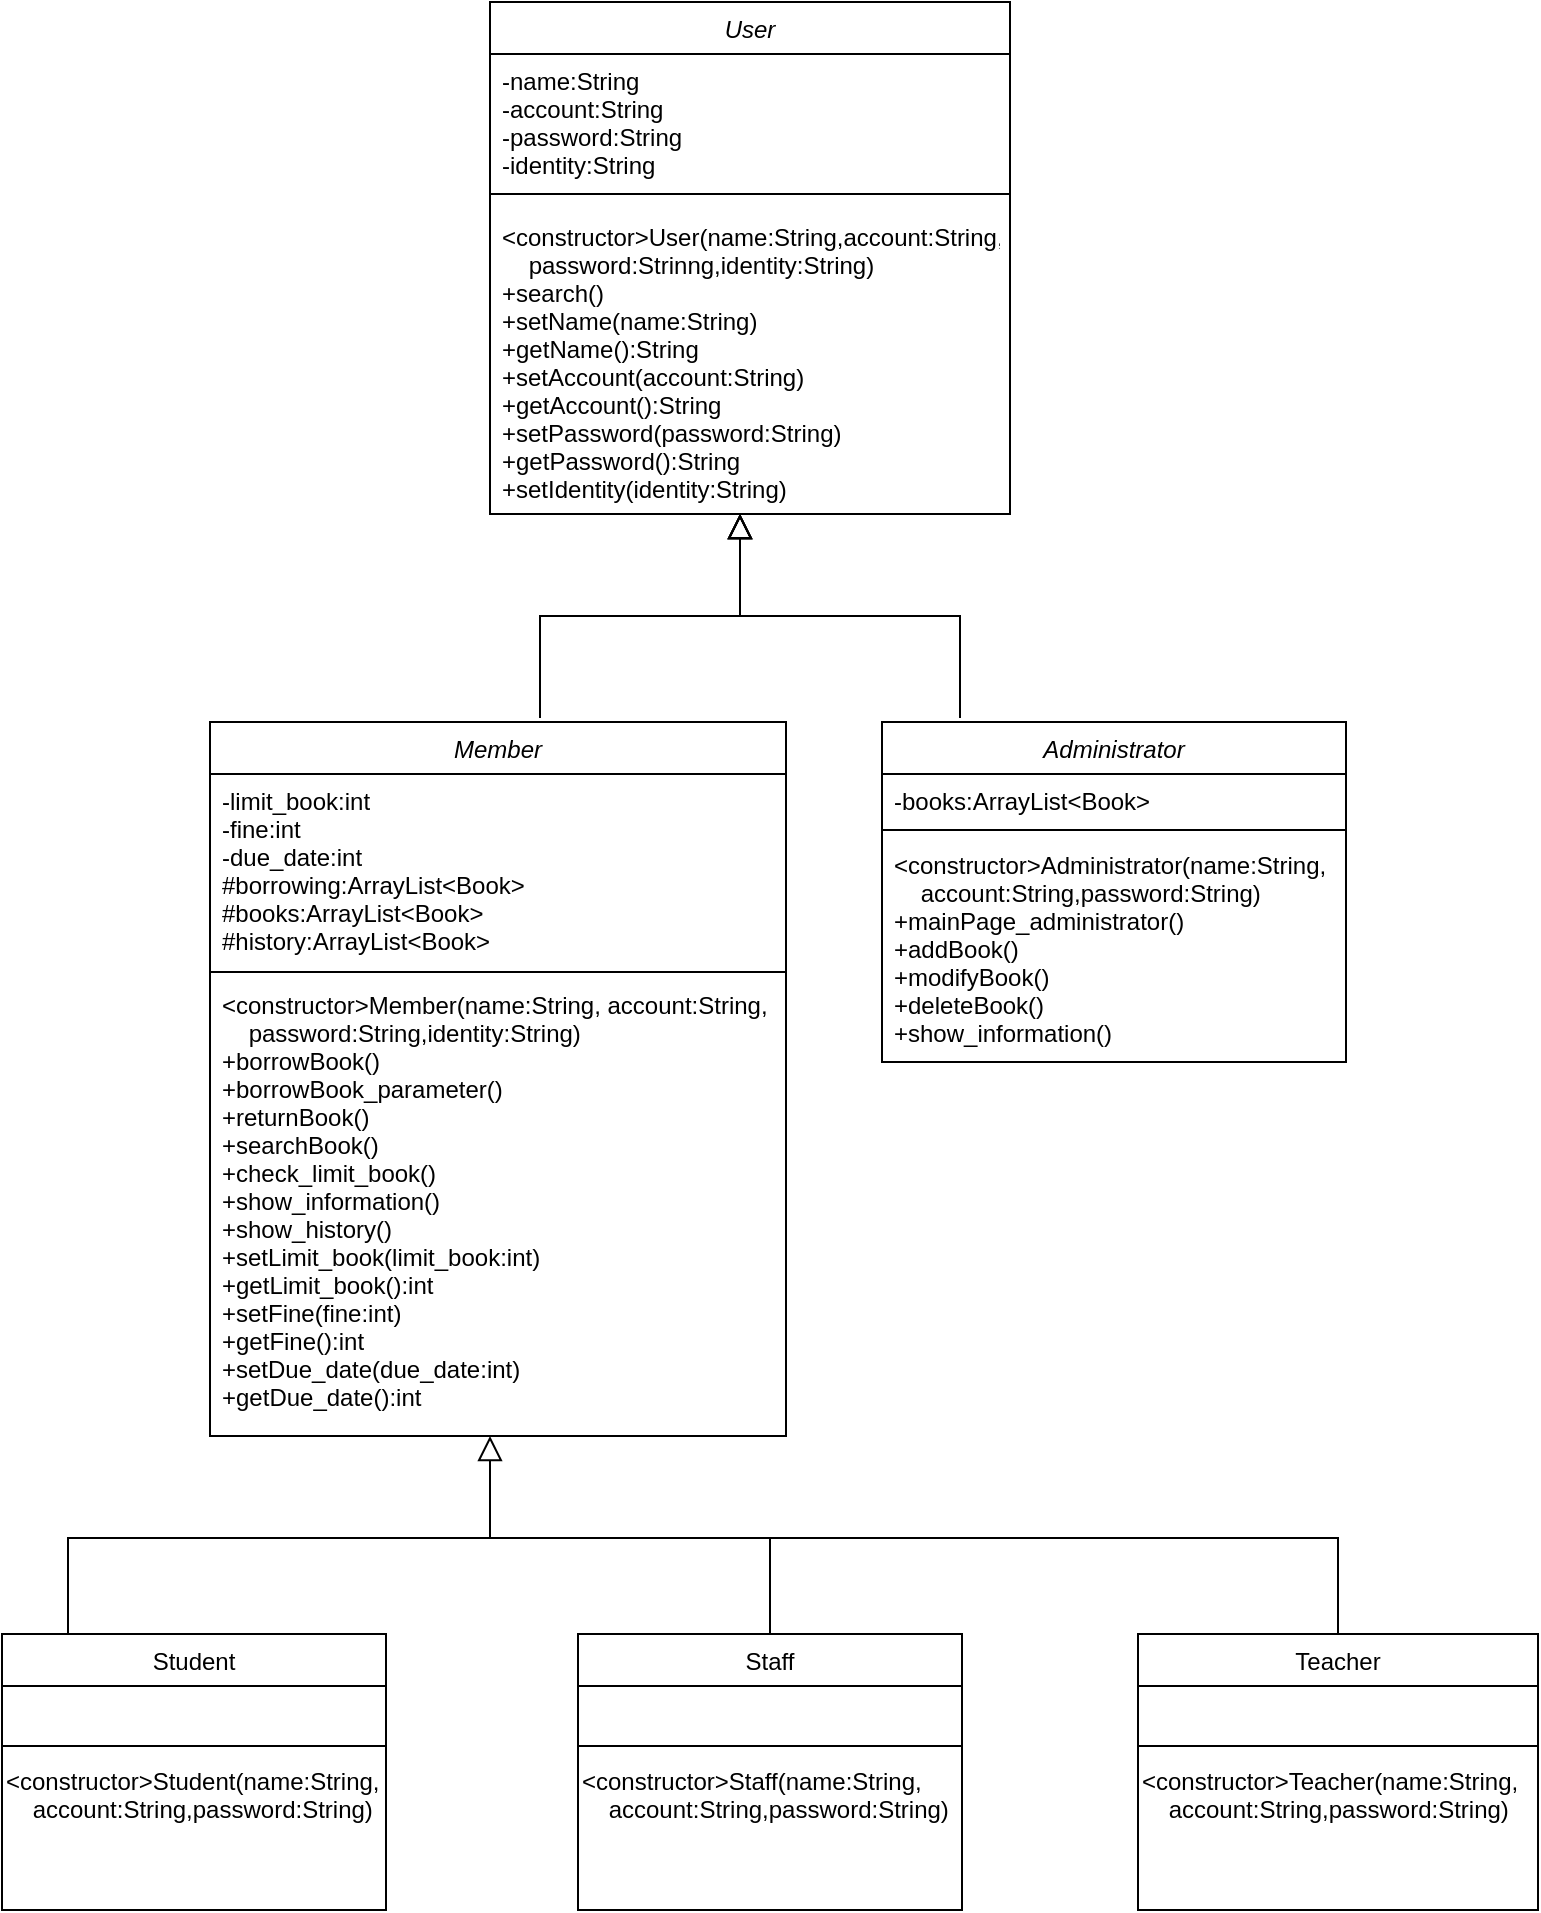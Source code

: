 <mxfile version="19.0.3" type="github" pages="2">
  <diagram id="C5RBs43oDa-KdzZeNtuy" name="Page-1">
    <mxGraphModel dx="946" dy="645" grid="1" gridSize="8" guides="1" tooltips="1" connect="1" arrows="1" fold="1" page="1" pageScale="1" pageWidth="827" pageHeight="1169" math="0" shadow="0">
      <root>
        <mxCell id="WIyWlLk6GJQsqaUBKTNV-0" />
        <mxCell id="WIyWlLk6GJQsqaUBKTNV-1" parent="WIyWlLk6GJQsqaUBKTNV-0" />
        <mxCell id="4tfxJ9bZ_4G7wPluMYL_-0" value="User" style="swimlane;fontStyle=2;align=center;verticalAlign=top;childLayout=stackLayout;horizontal=1;startSize=26;horizontalStack=0;resizeParent=1;resizeLast=0;collapsible=1;marginBottom=0;rounded=0;shadow=0;strokeWidth=1;" parent="WIyWlLk6GJQsqaUBKTNV-1" vertex="1">
          <mxGeometry x="284" y="24" width="260" height="256" as="geometry">
            <mxRectangle x="312" y="24" width="160" height="26" as="alternateBounds" />
          </mxGeometry>
        </mxCell>
        <mxCell id="4tfxJ9bZ_4G7wPluMYL_-25" value="-name:String&#xa;-account:String&#xa;-password:String&#xa;-identity:String" style="text;align=left;verticalAlign=top;spacingLeft=4;spacingRight=4;overflow=hidden;rotatable=0;points=[[0,0.5],[1,0.5]];portConstraint=eastwest;" parent="4tfxJ9bZ_4G7wPluMYL_-0" vertex="1">
          <mxGeometry y="26" width="260" height="62" as="geometry" />
        </mxCell>
        <mxCell id="4tfxJ9bZ_4G7wPluMYL_-4" value="" style="line;html=1;strokeWidth=1;align=left;verticalAlign=middle;spacingTop=-1;spacingLeft=3;spacingRight=3;rotatable=0;labelPosition=right;points=[];portConstraint=eastwest;" parent="4tfxJ9bZ_4G7wPluMYL_-0" vertex="1">
          <mxGeometry y="88" width="260" height="16" as="geometry" />
        </mxCell>
        <mxCell id="4tfxJ9bZ_4G7wPluMYL_-24" value="&lt;constructor&gt;User(name:String,account:String,&#xa;    password:Strinng,identity:String)&#xa;+search()&#xa;+setName(name:String)&#xa;+getName():String&#xa;+setAccount(account:String)&#xa;+getAccount():String&#xa;+setPassword(password:String)&#xa;+getPassword():String&#xa;+setIdentity(identity:String)&#xa;+getIdentity():String" style="text;align=left;verticalAlign=top;spacingLeft=4;spacingRight=4;overflow=hidden;rotatable=0;points=[[0,0.5],[1,0.5]];portConstraint=eastwest;" parent="4tfxJ9bZ_4G7wPluMYL_-0" vertex="1">
          <mxGeometry y="104" width="260" height="144" as="geometry" />
        </mxCell>
        <mxCell id="4tfxJ9bZ_4G7wPluMYL_-6" value="" style="resizable=0;align=left;verticalAlign=bottom;labelBackgroundColor=none;fontSize=12;spacing=2;" parent="WIyWlLk6GJQsqaUBKTNV-1" connectable="0" vertex="1">
          <mxGeometry x="472" y="103" as="geometry" />
        </mxCell>
        <mxCell id="4tfxJ9bZ_4G7wPluMYL_-9" value="" style="endArrow=block;endSize=10;endFill=0;shadow=0;strokeWidth=1;rounded=0;edgeStyle=elbowEdgeStyle;elbow=vertical;" parent="WIyWlLk6GJQsqaUBKTNV-1" edge="1">
          <mxGeometry width="160" relative="1" as="geometry">
            <mxPoint x="519" y="382" as="sourcePoint" />
            <mxPoint x="409" y="280" as="targetPoint" />
          </mxGeometry>
        </mxCell>
        <mxCell id="4tfxJ9bZ_4G7wPluMYL_-10" value="" style="endArrow=block;endSize=10;endFill=0;shadow=0;strokeWidth=1;rounded=0;edgeStyle=elbowEdgeStyle;elbow=vertical;" parent="WIyWlLk6GJQsqaUBKTNV-1" edge="1">
          <mxGeometry width="160" relative="1" as="geometry">
            <mxPoint x="309" y="382" as="sourcePoint" />
            <mxPoint x="409" y="280" as="targetPoint" />
          </mxGeometry>
        </mxCell>
        <mxCell id="4tfxJ9bZ_4G7wPluMYL_-27" value="Member" style="swimlane;fontStyle=2;align=center;verticalAlign=top;childLayout=stackLayout;horizontal=1;startSize=26;horizontalStack=0;resizeParent=1;resizeLast=0;collapsible=1;marginBottom=0;rounded=0;shadow=0;strokeWidth=1;" parent="WIyWlLk6GJQsqaUBKTNV-1" vertex="1">
          <mxGeometry x="144" y="384" width="288" height="357" as="geometry">
            <mxRectangle x="230" y="740" width="160" height="26" as="alternateBounds" />
          </mxGeometry>
        </mxCell>
        <mxCell id="4tfxJ9bZ_4G7wPluMYL_-70" value="-limit_book:int&#xa;-fine:int&#xa;-due_date:int&#xa;#borrowing:ArrayList&lt;Book&gt;&#xa;#books:ArrayList&lt;Book&gt;&#xa;#history:ArrayList&lt;Book&gt;&#xa;" style="text;align=left;verticalAlign=top;spacingLeft=4;spacingRight=4;overflow=hidden;rotatable=0;points=[[0,0.5],[1,0.5]];portConstraint=eastwest;" parent="4tfxJ9bZ_4G7wPluMYL_-27" vertex="1">
          <mxGeometry y="26" width="288" height="96" as="geometry" />
        </mxCell>
        <mxCell id="4tfxJ9bZ_4G7wPluMYL_-31" value="" style="line;html=1;strokeWidth=1;align=left;verticalAlign=middle;spacingTop=-1;spacingLeft=3;spacingRight=3;rotatable=0;labelPosition=right;points=[];portConstraint=eastwest;" parent="4tfxJ9bZ_4G7wPluMYL_-27" vertex="1">
          <mxGeometry y="122" width="288" height="6" as="geometry" />
        </mxCell>
        <mxCell id="4tfxJ9bZ_4G7wPluMYL_-68" value="&lt;constructor&gt;Member(name:String, account:String,&#xa;    password:String,identity:String)&#xa;+borrowBook()&#xa;+borrowBook_parameter()&#xa;+returnBook()&#xa;+searchBook()&#xa;+check_limit_book()&#xa;+show_information()&#xa;+show_history()&#xa;+setLimit_book(limit_book:int)&#xa;+getLimit_book():int&#xa;+setFine(fine:int)&#xa;+getFine():int&#xa;+setDue_date(due_date:int)&#xa;+getDue_date():int&#xa;&#xa;" style="text;align=left;verticalAlign=top;spacingLeft=4;spacingRight=4;overflow=hidden;rotatable=0;points=[[0,0.5],[1,0.5]];portConstraint=eastwest;" parent="4tfxJ9bZ_4G7wPluMYL_-27" vertex="1">
          <mxGeometry y="128" width="288" height="216" as="geometry" />
        </mxCell>
        <mxCell id="4tfxJ9bZ_4G7wPluMYL_-33" value="" style="resizable=0;align=left;verticalAlign=bottom;labelBackgroundColor=none;fontSize=12;" parent="WIyWlLk6GJQsqaUBKTNV-1" connectable="0" vertex="1">
          <mxGeometry x="360" y="457" as="geometry" />
        </mxCell>
        <mxCell id="4tfxJ9bZ_4G7wPluMYL_-34" value="Administrator" style="swimlane;fontStyle=2;align=center;verticalAlign=top;childLayout=stackLayout;horizontal=1;startSize=26;horizontalStack=0;resizeParent=1;resizeLast=0;collapsible=1;marginBottom=0;rounded=0;shadow=0;strokeWidth=1;" parent="WIyWlLk6GJQsqaUBKTNV-1" vertex="1">
          <mxGeometry x="480" y="384" width="232" height="170" as="geometry">
            <mxRectangle x="230" y="740" width="160" height="26" as="alternateBounds" />
          </mxGeometry>
        </mxCell>
        <mxCell id="4tfxJ9bZ_4G7wPluMYL_-71" value="-books:ArrayList&lt;Book&gt;" style="text;align=left;verticalAlign=top;spacingLeft=4;spacingRight=4;overflow=hidden;rotatable=0;points=[[0,0.5],[1,0.5]];portConstraint=eastwest;" parent="4tfxJ9bZ_4G7wPluMYL_-34" vertex="1">
          <mxGeometry y="26" width="232" height="24" as="geometry" />
        </mxCell>
        <mxCell id="4tfxJ9bZ_4G7wPluMYL_-38" value="" style="line;html=1;strokeWidth=1;align=left;verticalAlign=middle;spacingTop=-1;spacingLeft=3;spacingRight=3;rotatable=0;labelPosition=right;points=[];portConstraint=eastwest;" parent="4tfxJ9bZ_4G7wPluMYL_-34" vertex="1">
          <mxGeometry y="50" width="232" height="8" as="geometry" />
        </mxCell>
        <mxCell id="4tfxJ9bZ_4G7wPluMYL_-72" value="&lt;constructor&gt;Administrator(name:String,&#xa;    account:String,password:String)&#xa;+mainPage_administrator()&#xa;+addBook()&#xa;+modifyBook()&#xa;+deleteBook()&#xa;+show_information()" style="text;align=left;verticalAlign=top;spacingLeft=4;spacingRight=4;overflow=hidden;rotatable=0;points=[[0,0.5],[1,0.5]];portConstraint=eastwest;" parent="4tfxJ9bZ_4G7wPluMYL_-34" vertex="1">
          <mxGeometry y="58" width="232" height="112" as="geometry" />
        </mxCell>
        <mxCell id="4tfxJ9bZ_4G7wPluMYL_-40" value="" style="resizable=0;align=left;verticalAlign=bottom;labelBackgroundColor=none;fontSize=12;" parent="WIyWlLk6GJQsqaUBKTNV-1" connectable="0" vertex="1">
          <mxGeometry x="640" y="457" as="geometry" />
        </mxCell>
        <mxCell id="4tfxJ9bZ_4G7wPluMYL_-45" value="" style="endArrow=block;endSize=10;endFill=0;shadow=0;strokeWidth=1;rounded=0;edgeStyle=elbowEdgeStyle;elbow=vertical;" parent="WIyWlLk6GJQsqaUBKTNV-1" edge="1">
          <mxGeometry width="160" relative="1" as="geometry">
            <mxPoint x="519" y="382" as="sourcePoint" />
            <mxPoint x="409" y="280" as="targetPoint" />
          </mxGeometry>
        </mxCell>
        <mxCell id="4tfxJ9bZ_4G7wPluMYL_-46" value="" style="endArrow=block;endSize=10;endFill=0;shadow=0;strokeWidth=1;rounded=0;edgeStyle=elbowEdgeStyle;elbow=vertical;" parent="WIyWlLk6GJQsqaUBKTNV-1" edge="1">
          <mxGeometry width="160" relative="1" as="geometry">
            <mxPoint x="309" y="382" as="sourcePoint" />
            <mxPoint x="409" y="280" as="targetPoint" />
          </mxGeometry>
        </mxCell>
        <mxCell id="4tfxJ9bZ_4G7wPluMYL_-48" value="" style="endArrow=block;endSize=10;endFill=0;shadow=0;strokeWidth=1;rounded=0;edgeStyle=elbowEdgeStyle;elbow=vertical;" parent="WIyWlLk6GJQsqaUBKTNV-1" edge="1">
          <mxGeometry width="160" relative="1" as="geometry">
            <mxPoint x="73" y="843" as="sourcePoint" />
            <mxPoint x="284" y="741" as="targetPoint" />
          </mxGeometry>
        </mxCell>
        <mxCell id="4tfxJ9bZ_4G7wPluMYL_-49" value="" style="endArrow=none;html=1;rounded=0;exitX=0.5;exitY=0;exitDx=0;exitDy=0;" parent="WIyWlLk6GJQsqaUBKTNV-1" source="4tfxJ9bZ_4G7wPluMYL_-56" edge="1">
          <mxGeometry width="50" height="50" relative="1" as="geometry">
            <mxPoint x="410" y="822" as="sourcePoint" />
            <mxPoint x="424" y="792" as="targetPoint" />
            <Array as="points" />
          </mxGeometry>
        </mxCell>
        <mxCell id="4tfxJ9bZ_4G7wPluMYL_-50" value="Student" style="swimlane;fontStyle=0;align=center;verticalAlign=top;childLayout=stackLayout;horizontal=1;startSize=26;horizontalStack=0;resizeParent=1;resizeLast=0;collapsible=1;marginBottom=0;rounded=0;shadow=0;strokeWidth=1;" parent="WIyWlLk6GJQsqaUBKTNV-1" vertex="1">
          <mxGeometry x="40" y="840" width="192" height="138" as="geometry">
            <mxRectangle x="130" y="380" width="160" height="26" as="alternateBounds" />
          </mxGeometry>
        </mxCell>
        <mxCell id="4tfxJ9bZ_4G7wPluMYL_-51" value="  " style="text;align=left;verticalAlign=top;spacingLeft=4;spacingRight=4;overflow=hidden;rotatable=0;points=[[0,0.5],[1,0.5]];portConstraint=eastwest;" parent="4tfxJ9bZ_4G7wPluMYL_-50" vertex="1">
          <mxGeometry y="26" width="192" height="26" as="geometry" />
        </mxCell>
        <mxCell id="4tfxJ9bZ_4G7wPluMYL_-53" value="" style="line;html=1;strokeWidth=1;align=left;verticalAlign=middle;spacingTop=-1;spacingLeft=3;spacingRight=3;rotatable=0;labelPosition=right;points=[];portConstraint=eastwest;" parent="4tfxJ9bZ_4G7wPluMYL_-50" vertex="1">
          <mxGeometry y="52" width="192" height="8" as="geometry" />
        </mxCell>
        <mxCell id="Ygesbwfx5cQztsqIQf3q-1" value="&amp;lt;constructor&amp;gt;Student(name:String,&lt;br style=&quot;padding: 0px; margin: 0px;&quot;&gt;&amp;nbsp;&amp;nbsp;&amp;nbsp;&amp;nbsp;account:String,password:String)" style="text;whiteSpace=wrap;html=1;" vertex="1" parent="4tfxJ9bZ_4G7wPluMYL_-50">
          <mxGeometry y="60" width="192" height="40" as="geometry" />
        </mxCell>
        <mxCell id="4tfxJ9bZ_4G7wPluMYL_-56" value="Staff" style="swimlane;fontStyle=0;align=center;verticalAlign=top;childLayout=stackLayout;horizontal=1;startSize=26;horizontalStack=0;resizeParent=1;resizeLast=0;collapsible=1;marginBottom=0;rounded=0;shadow=0;strokeWidth=1;" parent="WIyWlLk6GJQsqaUBKTNV-1" vertex="1">
          <mxGeometry x="328" y="840" width="192" height="138" as="geometry">
            <mxRectangle x="130" y="380" width="160" height="26" as="alternateBounds" />
          </mxGeometry>
        </mxCell>
        <mxCell id="4tfxJ9bZ_4G7wPluMYL_-57" value="  &#xa;" style="text;align=left;verticalAlign=top;spacingLeft=4;spacingRight=4;overflow=hidden;rotatable=0;points=[[0,0.5],[1,0.5]];portConstraint=eastwest;" parent="4tfxJ9bZ_4G7wPluMYL_-56" vertex="1">
          <mxGeometry y="26" width="192" height="26" as="geometry" />
        </mxCell>
        <mxCell id="4tfxJ9bZ_4G7wPluMYL_-59" value="" style="line;html=1;strokeWidth=1;align=left;verticalAlign=middle;spacingTop=-1;spacingLeft=3;spacingRight=3;rotatable=0;labelPosition=right;points=[];portConstraint=eastwest;" parent="4tfxJ9bZ_4G7wPluMYL_-56" vertex="1">
          <mxGeometry y="52" width="192" height="8" as="geometry" />
        </mxCell>
        <mxCell id="Ygesbwfx5cQztsqIQf3q-2" value="&amp;lt;constructor&amp;gt;Staff(name:String,&lt;br style=&quot;padding: 0px; margin: 0px;&quot;&gt;&amp;nbsp;&amp;nbsp;&amp;nbsp;&amp;nbsp;account:String,password:String)" style="text;whiteSpace=wrap;html=1;" vertex="1" parent="4tfxJ9bZ_4G7wPluMYL_-56">
          <mxGeometry y="60" width="192" height="40" as="geometry" />
        </mxCell>
        <mxCell id="4tfxJ9bZ_4G7wPluMYL_-62" value="Teacher" style="swimlane;fontStyle=0;align=center;verticalAlign=top;childLayout=stackLayout;horizontal=1;startSize=26;horizontalStack=0;resizeParent=1;resizeLast=0;collapsible=1;marginBottom=0;rounded=0;shadow=0;strokeWidth=1;" parent="WIyWlLk6GJQsqaUBKTNV-1" vertex="1">
          <mxGeometry x="608" y="840" width="200" height="138" as="geometry">
            <mxRectangle x="130" y="380" width="160" height="26" as="alternateBounds" />
          </mxGeometry>
        </mxCell>
        <mxCell id="4tfxJ9bZ_4G7wPluMYL_-63" value="  &#xa;" style="text;align=left;verticalAlign=top;spacingLeft=4;spacingRight=4;overflow=hidden;rotatable=0;points=[[0,0.5],[1,0.5]];portConstraint=eastwest;" parent="4tfxJ9bZ_4G7wPluMYL_-62" vertex="1">
          <mxGeometry y="26" width="200" height="26" as="geometry" />
        </mxCell>
        <mxCell id="4tfxJ9bZ_4G7wPluMYL_-65" value="" style="line;html=1;strokeWidth=1;align=left;verticalAlign=middle;spacingTop=-1;spacingLeft=3;spacingRight=3;rotatable=0;labelPosition=right;points=[];portConstraint=eastwest;" parent="4tfxJ9bZ_4G7wPluMYL_-62" vertex="1">
          <mxGeometry y="52" width="200" height="8" as="geometry" />
        </mxCell>
        <mxCell id="Ygesbwfx5cQztsqIQf3q-3" value="&amp;lt;constructor&amp;gt;Teacher(name:String,&lt;br style=&quot;padding: 0px; margin: 0px;&quot;&gt;&amp;nbsp;&amp;nbsp;&amp;nbsp;&amp;nbsp;account:String,password:String)" style="text;whiteSpace=wrap;html=1;" vertex="1" parent="4tfxJ9bZ_4G7wPluMYL_-62">
          <mxGeometry y="60" width="200" height="40" as="geometry" />
        </mxCell>
        <mxCell id="Ygesbwfx5cQztsqIQf3q-0" value="" style="endArrow=none;html=1;rounded=0;entryX=0.5;entryY=0;entryDx=0;entryDy=0;" edge="1" parent="WIyWlLk6GJQsqaUBKTNV-1" target="4tfxJ9bZ_4G7wPluMYL_-62">
          <mxGeometry width="50" height="50" relative="1" as="geometry">
            <mxPoint x="280" y="792" as="sourcePoint" />
            <mxPoint x="738" y="792" as="targetPoint" />
            <Array as="points">
              <mxPoint x="408" y="792" />
              <mxPoint x="708" y="792" />
            </Array>
          </mxGeometry>
        </mxCell>
      </root>
    </mxGraphModel>
  </diagram>
  <diagram id="0kEtttgrilFnb2NdTajr" name="Page-2">
    <mxGraphModel dx="1261" dy="860" grid="1" gridSize="10" guides="1" tooltips="1" connect="1" arrows="1" fold="1" page="1" pageScale="1" pageWidth="827" pageHeight="1169" math="0" shadow="0">
      <root>
        <mxCell id="0" />
        <mxCell id="1" parent="0" />
        <mxCell id="3mPvE_npUFOP6Ap9xGwE-1" value="Date" style="swimlane;fontStyle=0;align=center;verticalAlign=top;childLayout=stackLayout;horizontal=1;startSize=26;horizontalStack=0;resizeParent=1;resizeLast=0;collapsible=1;marginBottom=0;rounded=0;shadow=0;strokeWidth=1;" vertex="1" parent="1">
          <mxGeometry x="110" y="40" width="240" height="144" as="geometry">
            <mxRectangle x="130" y="380" width="160" height="26" as="alternateBounds" />
          </mxGeometry>
        </mxCell>
        <mxCell id="3mPvE_npUFOP6Ap9xGwE-2" value="-borrow_date:LocalDate&#xa;-return_date:LocalDate" style="text;align=left;verticalAlign=top;spacingLeft=4;spacingRight=4;overflow=hidden;rotatable=0;points=[[0,0.5],[1,0.5]];portConstraint=eastwest;" vertex="1" parent="3mPvE_npUFOP6Ap9xGwE-1">
          <mxGeometry y="26" width="240" height="40" as="geometry" />
        </mxCell>
        <mxCell id="3mPvE_npUFOP6Ap9xGwE-3" value="" style="line;html=1;strokeWidth=1;align=left;verticalAlign=middle;spacingTop=-1;spacingLeft=3;spacingRight=3;rotatable=0;labelPosition=right;points=[];portConstraint=eastwest;" vertex="1" parent="3mPvE_npUFOP6Ap9xGwE-1">
          <mxGeometry y="66" width="240" height="8" as="geometry" />
        </mxCell>
        <mxCell id="3mPvE_npUFOP6Ap9xGwE-4" value="+setBorrow_date(borrow_date:LocalDate)&lt;br&gt;+getBorrow_date():LocalDate&lt;br&gt;+setReturn_date(return_date:LocalDate)&lt;br&gt;+getReturn_date():LocalDate&lt;br&gt;" style="text;whiteSpace=wrap;html=1;" vertex="1" parent="3mPvE_npUFOP6Ap9xGwE-1">
          <mxGeometry y="74" width="240" height="70" as="geometry" />
        </mxCell>
        <mxCell id="9Wcd23R5gDiXODAYeB8w-1" value="" style="endArrow=block;endSize=10;endFill=0;shadow=0;strokeWidth=1;rounded=0;edgeStyle=elbowEdgeStyle;elbow=vertical;" edge="1" parent="1">
          <mxGeometry width="160" relative="1" as="geometry">
            <mxPoint x="230" y="240" as="sourcePoint" />
            <mxPoint x="230" y="184" as="targetPoint" />
            <Array as="points" />
          </mxGeometry>
        </mxCell>
        <mxCell id="9Wcd23R5gDiXODAYeB8w-2" value="Book" style="swimlane;fontStyle=0;align=center;verticalAlign=top;childLayout=stackLayout;horizontal=1;startSize=26;horizontalStack=0;resizeParent=1;resizeLast=0;collapsible=1;marginBottom=0;rounded=0;shadow=0;strokeWidth=1;" vertex="1" parent="1">
          <mxGeometry x="110" y="240" width="240" height="304" as="geometry">
            <mxRectangle x="130" y="380" width="160" height="26" as="alternateBounds" />
          </mxGeometry>
        </mxCell>
        <mxCell id="9Wcd23R5gDiXODAYeB8w-3" value="-title:String&#xa;-author:String&#xa;-publisher:String&#xa;-status:String" style="text;align=left;verticalAlign=top;spacingLeft=4;spacingRight=4;overflow=hidden;rotatable=0;points=[[0,0.5],[1,0.5]];portConstraint=eastwest;" vertex="1" parent="9Wcd23R5gDiXODAYeB8w-2">
          <mxGeometry y="26" width="240" height="70" as="geometry" />
        </mxCell>
        <mxCell id="9Wcd23R5gDiXODAYeB8w-4" value="" style="line;html=1;strokeWidth=1;align=left;verticalAlign=middle;spacingTop=-1;spacingLeft=3;spacingRight=3;rotatable=0;labelPosition=right;points=[];portConstraint=eastwest;" vertex="1" parent="9Wcd23R5gDiXODAYeB8w-2">
          <mxGeometry y="96" width="240" height="8" as="geometry" />
        </mxCell>
        <mxCell id="9Wcd23R5gDiXODAYeB8w-5" value="&amp;lt;constructor&amp;gt;Book(title:String,author:String,&lt;br&gt;&lt;span style=&quot;white-space: pre;&quot;&gt;	publisher:String,status:String)&lt;/span&gt;&lt;br&gt;+toString():String&lt;br&gt;+search_toString():String&lt;br&gt;+setTitle(title:String)&lt;br&gt;+getTitle():String&lt;br&gt;+setAuthor(author:String)&lt;br&gt;+getAuthor():String&lt;br&gt;+setPublisher(publisher:String)&lt;br&gt;+getPublisher():String&lt;br&gt;+setStatus(status:String)&lt;br&gt;+getStatus():String&lt;br&gt;+toObjectArray():Object[]" style="text;whiteSpace=wrap;html=1;" vertex="1" parent="9Wcd23R5gDiXODAYeB8w-2">
          <mxGeometry y="104" width="240" height="200" as="geometry" />
        </mxCell>
        <mxCell id="9Wcd23R5gDiXODAYeB8w-6" value="JFrame" style="swimlane;fontStyle=0;align=center;verticalAlign=top;childLayout=stackLayout;horizontal=1;startSize=26;horizontalStack=0;resizeParent=1;resizeLast=0;collapsible=1;marginBottom=0;rounded=0;shadow=0;strokeWidth=1;" vertex="1" parent="1">
          <mxGeometry x="420" y="490" width="140" height="50" as="geometry">
            <mxRectangle x="130" y="380" width="160" height="26" as="alternateBounds" />
          </mxGeometry>
        </mxCell>
        <mxCell id="9Wcd23R5gDiXODAYeB8w-8" value="" style="line;html=1;strokeWidth=1;align=left;verticalAlign=middle;spacingTop=-1;spacingLeft=3;spacingRight=3;rotatable=0;labelPosition=right;points=[];portConstraint=eastwest;" vertex="1" parent="9Wcd23R5gDiXODAYeB8w-6">
          <mxGeometry y="26" width="140" height="8" as="geometry" />
        </mxCell>
        <mxCell id="9Wcd23R5gDiXODAYeB8w-10" value="" style="endArrow=block;endSize=10;endFill=0;shadow=0;strokeWidth=1;rounded=0;edgeStyle=elbowEdgeStyle;elbow=vertical;" edge="1" parent="1">
          <mxGeometry width="160" relative="1" as="geometry">
            <mxPoint x="370.5" y="590" as="sourcePoint" />
            <mxPoint x="490" y="540" as="targetPoint" />
            <Array as="points">
              <mxPoint x="560.5" y="570" />
            </Array>
          </mxGeometry>
        </mxCell>
        <mxCell id="9Wcd23R5gDiXODAYeB8w-11" value="Table" style="swimlane;fontStyle=0;align=center;verticalAlign=top;childLayout=stackLayout;horizontal=1;startSize=26;horizontalStack=0;resizeParent=1;resizeLast=0;collapsible=1;marginBottom=0;rounded=0;shadow=0;strokeWidth=1;" vertex="1" parent="1">
          <mxGeometry x="510" y="590" width="240" height="204" as="geometry">
            <mxRectangle x="130" y="380" width="160" height="26" as="alternateBounds" />
          </mxGeometry>
        </mxCell>
        <mxCell id="9Wcd23R5gDiXODAYeB8w-12" value="-dataTitle:String[]&#xa;-contentPane:JPanel&#xa;-textField:JTextField&#xa;-table:JTable&#xa;-scrollPane:JScrollPane&#xa;+login_user:Member&#xa;" style="text;align=left;verticalAlign=top;spacingLeft=4;spacingRight=4;overflow=hidden;rotatable=0;points=[[0,0.5],[1,0.5]];portConstraint=eastwest;" vertex="1" parent="9Wcd23R5gDiXODAYeB8w-11">
          <mxGeometry y="26" width="240" height="100" as="geometry" />
        </mxCell>
        <mxCell id="9Wcd23R5gDiXODAYeB8w-13" value="" style="line;html=1;strokeWidth=1;align=left;verticalAlign=middle;spacingTop=-1;spacingLeft=3;spacingRight=3;rotatable=0;labelPosition=right;points=[];portConstraint=eastwest;" vertex="1" parent="9Wcd23R5gDiXODAYeB8w-11">
          <mxGeometry y="126" width="240" height="8" as="geometry" />
        </mxCell>
        <mxCell id="9Wcd23R5gDiXODAYeB8w-14" value="&amp;lt;constructor&amp;gt;Table(user:Member)&lt;br&gt;+actionPerformed(e:ActionEvent)" style="text;whiteSpace=wrap;html=1;" vertex="1" parent="9Wcd23R5gDiXODAYeB8w-11">
          <mxGeometry y="134" width="240" height="70" as="geometry" />
        </mxCell>
        <mxCell id="9Wcd23R5gDiXODAYeB8w-16" value="&lt;interface&gt;&#xa;ActionListener" style="swimlane;fontStyle=0;align=center;verticalAlign=top;childLayout=stackLayout;horizontal=1;startSize=40;horizontalStack=0;resizeParent=1;resizeLast=0;collapsible=1;marginBottom=0;rounded=0;shadow=0;strokeWidth=1;" vertex="1" parent="1">
          <mxGeometry x="650" y="390" width="140" height="70" as="geometry">
            <mxRectangle x="130" y="380" width="160" height="26" as="alternateBounds" />
          </mxGeometry>
        </mxCell>
        <mxCell id="9Wcd23R5gDiXODAYeB8w-17" value="" style="line;html=1;strokeWidth=1;align=left;verticalAlign=middle;spacingTop=-1;spacingLeft=3;spacingRight=3;rotatable=0;labelPosition=right;points=[];portConstraint=eastwest;" vertex="1" parent="9Wcd23R5gDiXODAYeB8w-16">
          <mxGeometry y="40" width="140" height="15" as="geometry" />
        </mxCell>
        <mxCell id="9Wcd23R5gDiXODAYeB8w-18" value="Search_table" style="swimlane;fontStyle=0;align=center;verticalAlign=top;childLayout=stackLayout;horizontal=1;startSize=26;horizontalStack=0;resizeParent=1;resizeLast=0;collapsible=1;marginBottom=0;rounded=0;shadow=0;strokeWidth=1;" vertex="1" parent="1">
          <mxGeometry x="214" y="590" width="200" height="184" as="geometry">
            <mxRectangle x="130" y="380" width="160" height="26" as="alternateBounds" />
          </mxGeometry>
        </mxCell>
        <mxCell id="9Wcd23R5gDiXODAYeB8w-22" value="-data:String[][]&lt;br&gt;-dataTitle:String[]&lt;br&gt;-contentPane:JPanel&lt;br&gt;-textField:JTextfield&lt;br&gt;-textField_1:JTextfield&lt;br&gt;-textField_2:JTextfield&lt;br&gt;table:JTable&lt;br&gt;-scrollPane:JScrollPane" style="text;whiteSpace=wrap;html=1;" vertex="1" parent="9Wcd23R5gDiXODAYeB8w-18">
          <mxGeometry y="26" width="200" height="120" as="geometry" />
        </mxCell>
        <mxCell id="9Wcd23R5gDiXODAYeB8w-19" value="" style="line;html=1;strokeWidth=1;align=left;verticalAlign=middle;spacingTop=-1;spacingLeft=3;spacingRight=3;rotatable=0;labelPosition=right;points=[];portConstraint=eastwest;" vertex="1" parent="9Wcd23R5gDiXODAYeB8w-18">
          <mxGeometry y="146" width="200" height="8" as="geometry" />
        </mxCell>
        <mxCell id="9Wcd23R5gDiXODAYeB8w-23" value="+Search_table()" style="text;whiteSpace=wrap;html=1;" vertex="1" parent="9Wcd23R5gDiXODAYeB8w-18">
          <mxGeometry y="154" width="200" height="30" as="geometry" />
        </mxCell>
        <mxCell id="9Wcd23R5gDiXODAYeB8w-26" value="" style="endArrow=none;html=1;rounded=0;exitX=0.5;exitY=0;exitDx=0;exitDy=0;" edge="1" parent="1" source="9Wcd23R5gDiXODAYeB8w-11">
          <mxGeometry width="50" height="50" relative="1" as="geometry">
            <mxPoint x="440" y="720" as="sourcePoint" />
            <mxPoint x="490" y="570" as="targetPoint" />
            <Array as="points">
              <mxPoint x="630" y="570" />
            </Array>
          </mxGeometry>
        </mxCell>
        <mxCell id="9Wcd23R5gDiXODAYeB8w-29" value="" style="endArrow=block;endSize=10;endFill=0;shadow=0;strokeWidth=1;rounded=0;edgeStyle=elbowEdgeStyle;elbow=vertical;exitX=0.5;exitY=0;exitDx=0;exitDy=0;dashed=1;" edge="1" parent="1" source="9Wcd23R5gDiXODAYeB8w-11">
          <mxGeometry width="160" relative="1" as="geometry">
            <mxPoint x="630" y="580" as="sourcePoint" />
            <mxPoint x="719.5" y="460" as="targetPoint" />
            <Array as="points">
              <mxPoint x="790" y="490" />
            </Array>
          </mxGeometry>
        </mxCell>
        <mxCell id="A8h4FRGPuFYih__TEGHA-1" value="Library" style="swimlane;fontStyle=0;align=center;verticalAlign=top;childLayout=stackLayout;horizontal=1;startSize=26;horizontalStack=0;resizeParent=1;resizeLast=0;collapsible=1;marginBottom=0;rounded=0;shadow=0;strokeWidth=1;" vertex="1" parent="1">
          <mxGeometry x="450" y="40" width="310" height="280" as="geometry">
            <mxRectangle x="130" y="380" width="160" height="26" as="alternateBounds" />
          </mxGeometry>
        </mxCell>
        <mxCell id="A8h4FRGPuFYih__TEGHA-2" value="+books:ArrayList&lt;Book&gt;&#xa;+users:ArrayList&lt;User&gt;" style="text;align=left;verticalAlign=top;spacingLeft=4;spacingRight=4;overflow=hidden;rotatable=0;points=[[0,0.5],[1,0.5]];portConstraint=eastwest;" vertex="1" parent="A8h4FRGPuFYih__TEGHA-1">
          <mxGeometry y="26" width="310" height="40" as="geometry" />
        </mxCell>
        <mxCell id="A8h4FRGPuFYih__TEGHA-3" value="" style="line;html=1;strokeWidth=1;align=left;verticalAlign=middle;spacingTop=-1;spacingLeft=3;spacingRight=3;rotatable=0;labelPosition=right;points=[];portConstraint=eastwest;" vertex="1" parent="A8h4FRGPuFYih__TEGHA-1">
          <mxGeometry y="66" width="310" height="8" as="geometry" />
        </mxCell>
        <mxCell id="A8h4FRGPuFYih__TEGHA-4" value="&lt;u&gt;+fuzzy_search_book(search_key:String)&lt;/u&gt;&lt;br&gt;&lt;u&gt;+getBookbyTitle(book_title:String)&lt;/u&gt;&lt;br&gt;&lt;u&gt;+updat_book_db()&lt;/u&gt;&lt;br&gt;&lt;u&gt;+update_user_db()&lt;/u&gt;&lt;br&gt;&lt;u&gt;+db_import()&lt;/u&gt;&lt;br&gt;&lt;u&gt;+checkIdentity(account:String, password:String)&lt;/u&gt;&lt;br&gt;&lt;u&gt;+Login_GUI()&lt;/u&gt;&lt;br&gt;&lt;u&gt;+SignUp_GUI()&lt;/u&gt;&lt;br&gt;&lt;u&gt;+CheckAccount(acc:String)&lt;/u&gt;&lt;br&gt;&lt;u&gt;+CheckPassword(pw:String)&lt;/u&gt;&lt;br&gt;&lt;u&gt;+AddAccount(id:String,user_name:String,account:string&lt;/u&gt;&lt;br&gt;&lt;span style=&quot;white-space: pre;&quot;&gt;	&lt;/span&gt;&lt;u&gt;,password:String)&lt;br&gt;+actionPerformed(a:ActionEvent)&lt;/u&gt;&lt;br&gt;&lt;br&gt;&lt;br&gt;" style="text;whiteSpace=wrap;html=1;" vertex="1" parent="A8h4FRGPuFYih__TEGHA-1">
          <mxGeometry y="74" width="310" height="190" as="geometry" />
        </mxCell>
        <mxCell id="f-epn9md9rAOT0gySL9H-2" style="edgeStyle=orthogonalEdgeStyle;rounded=0;orthogonalLoop=1;jettySize=auto;html=1;entryX=0.5;entryY=0;entryDx=0;entryDy=0;dashed=1;strokeColor=default;endArrow=block;endFill=0;" edge="1" parent="1" target="9Wcd23R5gDiXODAYeB8w-16">
          <mxGeometry relative="1" as="geometry">
            <mxPoint x="605" y="320" as="sourcePoint" />
            <Array as="points">
              <mxPoint x="605" y="347" />
              <mxPoint x="720" y="347" />
            </Array>
          </mxGeometry>
        </mxCell>
        <mxCell id="f-epn9md9rAOT0gySL9H-3" value="User" style="swimlane;fontStyle=2;align=center;verticalAlign=top;childLayout=stackLayout;horizontal=1;startSize=26;horizontalStack=0;resizeParent=1;resizeLast=0;collapsible=1;marginBottom=0;rounded=0;shadow=0;strokeWidth=1;" vertex="1" parent="1">
          <mxGeometry x="422" y="840" width="184" height="256" as="geometry">
            <mxRectangle x="312" y="24" width="160" height="26" as="alternateBounds" />
          </mxGeometry>
        </mxCell>
        <mxCell id="f-epn9md9rAOT0gySL9H-4" value="-name:String&#xa;-account:String&#xa;-password:String&#xa;-identity:String" style="text;align=left;verticalAlign=top;spacingLeft=4;spacingRight=4;overflow=hidden;rotatable=0;points=[[0,0.5],[1,0.5]];portConstraint=eastwest;" vertex="1" parent="f-epn9md9rAOT0gySL9H-3">
          <mxGeometry y="26" width="184" height="62" as="geometry" />
        </mxCell>
        <mxCell id="f-epn9md9rAOT0gySL9H-5" value="" style="line;html=1;strokeWidth=1;align=left;verticalAlign=middle;spacingTop=-1;spacingLeft=3;spacingRight=3;rotatable=0;labelPosition=right;points=[];portConstraint=eastwest;" vertex="1" parent="f-epn9md9rAOT0gySL9H-3">
          <mxGeometry y="88" width="184" height="16" as="geometry" />
        </mxCell>
        <mxCell id="f-epn9md9rAOT0gySL9H-6" value="+search()&#xa;+setName(name:String)&#xa;+getName():String&#xa;+setAccount(account:String)&#xa;+getAccount():String&#xa;+setPassword(password:String)&#xa;+getPassword():String&#xa;+setIdentity(identity:String)&#xa;+getIdentity():String" style="text;align=left;verticalAlign=top;spacingLeft=4;spacingRight=4;overflow=hidden;rotatable=0;points=[[0,0.5],[1,0.5]];portConstraint=eastwest;" vertex="1" parent="f-epn9md9rAOT0gySL9H-3">
          <mxGeometry y="104" width="184" height="144" as="geometry" />
        </mxCell>
        <mxCell id="f-epn9md9rAOT0gySL9H-7" value="" style="resizable=0;align=left;verticalAlign=bottom;labelBackgroundColor=none;fontSize=12;spacing=2;" connectable="0" vertex="1" parent="1">
          <mxGeometry x="582" y="919" as="geometry" />
        </mxCell>
        <mxCell id="f-epn9md9rAOT0gySL9H-8" value="" style="endArrow=block;endSize=10;endFill=0;shadow=0;strokeWidth=1;rounded=0;edgeStyle=elbowEdgeStyle;elbow=vertical;" edge="1" parent="1">
          <mxGeometry width="160" relative="1" as="geometry">
            <mxPoint x="629" y="1198" as="sourcePoint" />
            <mxPoint x="519" y="1096" as="targetPoint" />
          </mxGeometry>
        </mxCell>
        <mxCell id="f-epn9md9rAOT0gySL9H-9" value="" style="endArrow=block;endSize=10;endFill=0;shadow=0;strokeWidth=1;rounded=0;edgeStyle=elbowEdgeStyle;elbow=vertical;" edge="1" parent="1">
          <mxGeometry width="160" relative="1" as="geometry">
            <mxPoint x="419" y="1198" as="sourcePoint" />
            <mxPoint x="519" y="1096" as="targetPoint" />
          </mxGeometry>
        </mxCell>
        <mxCell id="f-epn9md9rAOT0gySL9H-10" value="Member" style="swimlane;fontStyle=2;align=center;verticalAlign=top;childLayout=stackLayout;horizontal=1;startSize=26;horizontalStack=0;resizeParent=1;resizeLast=0;collapsible=1;marginBottom=0;rounded=0;shadow=0;strokeWidth=1;" vertex="1" parent="1">
          <mxGeometry x="310" y="1200" width="176" height="344" as="geometry">
            <mxRectangle x="230" y="740" width="160" height="26" as="alternateBounds" />
          </mxGeometry>
        </mxCell>
        <mxCell id="f-epn9md9rAOT0gySL9H-11" value="-limit_book:int&#xa;-fine:int&#xa;-due_date:int&#xa;#borrowing:ArrayList&lt;Book&gt;&#xa;#books:ArrayList&lt;Book&gt;&#xa;#history:ArrayList&lt;Book&gt;&#xa;" style="text;align=left;verticalAlign=top;spacingLeft=4;spacingRight=4;overflow=hidden;rotatable=0;points=[[0,0.5],[1,0.5]];portConstraint=eastwest;" vertex="1" parent="f-epn9md9rAOT0gySL9H-10">
          <mxGeometry y="26" width="176" height="96" as="geometry" />
        </mxCell>
        <mxCell id="f-epn9md9rAOT0gySL9H-12" value="" style="line;html=1;strokeWidth=1;align=left;verticalAlign=middle;spacingTop=-1;spacingLeft=3;spacingRight=3;rotatable=0;labelPosition=right;points=[];portConstraint=eastwest;" vertex="1" parent="f-epn9md9rAOT0gySL9H-10">
          <mxGeometry y="122" width="176" height="19" as="geometry" />
        </mxCell>
        <mxCell id="f-epn9md9rAOT0gySL9H-13" value="+borrowBook()&#xa;+borrowBook_parameter()&#xa;+returnBook()&#xa;+searchBook()&#xa;+check_limit_book()&#xa;+show_information()&#xa;+show_history()&#xa;+setLimit_book(limit_book:int)&#xa;+getLimit_book():int&#xa;+setFine(fine:int)&#xa;+getFine():int&#xa;+setDue_date(due_date:int)&#xa;+getDue_date():int&#xa;&#xa;" style="text;align=left;verticalAlign=top;spacingLeft=4;spacingRight=4;overflow=hidden;rotatable=0;points=[[0,0.5],[1,0.5]];portConstraint=eastwest;" vertex="1" parent="f-epn9md9rAOT0gySL9H-10">
          <mxGeometry y="141" width="176" height="192" as="geometry" />
        </mxCell>
        <mxCell id="f-epn9md9rAOT0gySL9H-14" value="" style="resizable=0;align=left;verticalAlign=bottom;labelBackgroundColor=none;fontSize=12;" connectable="0" vertex="1" parent="1">
          <mxGeometry x="470" y="1273" as="geometry" />
        </mxCell>
        <mxCell id="f-epn9md9rAOT0gySL9H-15" value="Administrator" style="swimlane;fontStyle=2;align=center;verticalAlign=top;childLayout=stackLayout;horizontal=1;startSize=26;horizontalStack=0;resizeParent=1;resizeLast=0;collapsible=1;marginBottom=0;rounded=0;shadow=0;strokeWidth=1;" vertex="1" parent="1">
          <mxGeometry x="590" y="1200" width="160" height="146" as="geometry">
            <mxRectangle x="230" y="740" width="160" height="26" as="alternateBounds" />
          </mxGeometry>
        </mxCell>
        <mxCell id="f-epn9md9rAOT0gySL9H-16" value="-books:ArrayList&lt;Book&gt;" style="text;align=left;verticalAlign=top;spacingLeft=4;spacingRight=4;overflow=hidden;rotatable=0;points=[[0,0.5],[1,0.5]];portConstraint=eastwest;" vertex="1" parent="f-epn9md9rAOT0gySL9H-15">
          <mxGeometry y="26" width="160" height="24" as="geometry" />
        </mxCell>
        <mxCell id="f-epn9md9rAOT0gySL9H-17" value="" style="line;html=1;strokeWidth=1;align=left;verticalAlign=middle;spacingTop=-1;spacingLeft=3;spacingRight=3;rotatable=0;labelPosition=right;points=[];portConstraint=eastwest;" vertex="1" parent="f-epn9md9rAOT0gySL9H-15">
          <mxGeometry y="50" width="160" height="8" as="geometry" />
        </mxCell>
        <mxCell id="f-epn9md9rAOT0gySL9H-18" value="+mainPage_administrator()&#xa;+addBook()&#xa;+modifyBook()&#xa;+deleteBook()&#xa;+show_information()" style="text;align=left;verticalAlign=top;spacingLeft=4;spacingRight=4;overflow=hidden;rotatable=0;points=[[0,0.5],[1,0.5]];portConstraint=eastwest;" vertex="1" parent="f-epn9md9rAOT0gySL9H-15">
          <mxGeometry y="58" width="160" height="88" as="geometry" />
        </mxCell>
        <mxCell id="f-epn9md9rAOT0gySL9H-19" value="" style="resizable=0;align=left;verticalAlign=bottom;labelBackgroundColor=none;fontSize=12;" connectable="0" vertex="1" parent="1">
          <mxGeometry x="750" y="1273" as="geometry" />
        </mxCell>
        <mxCell id="f-epn9md9rAOT0gySL9H-20" value="" style="endArrow=block;endSize=10;endFill=0;shadow=0;strokeWidth=1;rounded=0;edgeStyle=elbowEdgeStyle;elbow=vertical;" edge="1" parent="1">
          <mxGeometry width="160" relative="1" as="geometry">
            <mxPoint x="629" y="1198" as="sourcePoint" />
            <mxPoint x="519" y="1096" as="targetPoint" />
          </mxGeometry>
        </mxCell>
        <mxCell id="f-epn9md9rAOT0gySL9H-21" value="" style="endArrow=block;endSize=10;endFill=0;shadow=0;strokeWidth=1;rounded=0;edgeStyle=elbowEdgeStyle;elbow=vertical;" edge="1" parent="1">
          <mxGeometry width="160" relative="1" as="geometry">
            <mxPoint x="419" y="1198" as="sourcePoint" />
            <mxPoint x="519" y="1096" as="targetPoint" />
          </mxGeometry>
        </mxCell>
        <mxCell id="f-epn9md9rAOT0gySL9H-22" value="" style="endArrow=block;endSize=10;endFill=0;shadow=0;strokeWidth=1;rounded=0;edgeStyle=elbowEdgeStyle;elbow=vertical;exitX=0.6;exitY=0;exitDx=0;exitDy=0;exitPerimeter=0;" edge="1" parent="1" source="f-epn9md9rAOT0gySL9H-31">
          <mxGeometry width="160" relative="1" as="geometry">
            <mxPoint x="854" y="1638" as="sourcePoint" />
            <mxPoint x="393" y="1544" as="targetPoint" />
            <Array as="points">
              <mxPoint x="622" y="1595" />
            </Array>
          </mxGeometry>
        </mxCell>
        <mxCell id="f-epn9md9rAOT0gySL9H-23" value="" style="endArrow=block;endSize=10;endFill=0;shadow=0;strokeWidth=1;rounded=0;edgeStyle=elbowEdgeStyle;elbow=vertical;" edge="1" parent="1">
          <mxGeometry width="160" relative="1" as="geometry">
            <mxPoint x="182" y="1646" as="sourcePoint" />
            <mxPoint x="393" y="1544" as="targetPoint" />
          </mxGeometry>
        </mxCell>
        <mxCell id="f-epn9md9rAOT0gySL9H-24" value="" style="endArrow=none;html=1;rounded=0;exitX=0.5;exitY=0;exitDx=0;exitDy=0;" edge="1" parent="1" source="f-epn9md9rAOT0gySL9H-28">
          <mxGeometry width="50" height="50" relative="1" as="geometry">
            <mxPoint x="520" y="1638" as="sourcePoint" />
            <mxPoint x="518" y="1598" as="targetPoint" />
          </mxGeometry>
        </mxCell>
        <mxCell id="f-epn9md9rAOT0gySL9H-25" value="Student" style="swimlane;fontStyle=0;align=center;verticalAlign=top;childLayout=stackLayout;horizontal=1;startSize=26;horizontalStack=0;resizeParent=1;resizeLast=0;collapsible=1;marginBottom=0;rounded=0;shadow=0;strokeWidth=1;" vertex="1" parent="1">
          <mxGeometry x="150" y="1646" width="160" height="138" as="geometry">
            <mxRectangle x="130" y="380" width="160" height="26" as="alternateBounds" />
          </mxGeometry>
        </mxCell>
        <mxCell id="f-epn9md9rAOT0gySL9H-26" value="  " style="text;align=left;verticalAlign=top;spacingLeft=4;spacingRight=4;overflow=hidden;rotatable=0;points=[[0,0.5],[1,0.5]];portConstraint=eastwest;" vertex="1" parent="f-epn9md9rAOT0gySL9H-25">
          <mxGeometry y="26" width="160" height="26" as="geometry" />
        </mxCell>
        <mxCell id="f-epn9md9rAOT0gySL9H-27" value="" style="line;html=1;strokeWidth=1;align=left;verticalAlign=middle;spacingTop=-1;spacingLeft=3;spacingRight=3;rotatable=0;labelPosition=right;points=[];portConstraint=eastwest;" vertex="1" parent="f-epn9md9rAOT0gySL9H-25">
          <mxGeometry y="52" width="160" height="8" as="geometry" />
        </mxCell>
        <mxCell id="f-epn9md9rAOT0gySL9H-28" value="Staff" style="swimlane;fontStyle=0;align=center;verticalAlign=top;childLayout=stackLayout;horizontal=1;startSize=26;horizontalStack=0;resizeParent=1;resizeLast=0;collapsible=1;marginBottom=0;rounded=0;shadow=0;strokeWidth=1;" vertex="1" parent="1">
          <mxGeometry x="438" y="1646" width="160" height="138" as="geometry">
            <mxRectangle x="130" y="380" width="160" height="26" as="alternateBounds" />
          </mxGeometry>
        </mxCell>
        <mxCell id="f-epn9md9rAOT0gySL9H-29" value="  &#xa;" style="text;align=left;verticalAlign=top;spacingLeft=4;spacingRight=4;overflow=hidden;rotatable=0;points=[[0,0.5],[1,0.5]];portConstraint=eastwest;" vertex="1" parent="f-epn9md9rAOT0gySL9H-28">
          <mxGeometry y="26" width="160" height="26" as="geometry" />
        </mxCell>
        <mxCell id="f-epn9md9rAOT0gySL9H-30" value="" style="line;html=1;strokeWidth=1;align=left;verticalAlign=middle;spacingTop=-1;spacingLeft=3;spacingRight=3;rotatable=0;labelPosition=right;points=[];portConstraint=eastwest;" vertex="1" parent="f-epn9md9rAOT0gySL9H-28">
          <mxGeometry y="52" width="160" height="8" as="geometry" />
        </mxCell>
        <mxCell id="f-epn9md9rAOT0gySL9H-31" value="Teacher" style="swimlane;fontStyle=0;align=center;verticalAlign=top;childLayout=stackLayout;horizontal=1;startSize=26;horizontalStack=0;resizeParent=1;resizeLast=0;collapsible=1;marginBottom=0;rounded=0;shadow=0;strokeWidth=1;" vertex="1" parent="1">
          <mxGeometry x="758" y="1646" width="160" height="138" as="geometry">
            <mxRectangle x="130" y="380" width="160" height="26" as="alternateBounds" />
          </mxGeometry>
        </mxCell>
        <mxCell id="f-epn9md9rAOT0gySL9H-32" value="  &#xa;" style="text;align=left;verticalAlign=top;spacingLeft=4;spacingRight=4;overflow=hidden;rotatable=0;points=[[0,0.5],[1,0.5]];portConstraint=eastwest;" vertex="1" parent="f-epn9md9rAOT0gySL9H-31">
          <mxGeometry y="26" width="160" height="26" as="geometry" />
        </mxCell>
        <mxCell id="f-epn9md9rAOT0gySL9H-33" value="" style="line;html=1;strokeWidth=1;align=left;verticalAlign=middle;spacingTop=-1;spacingLeft=3;spacingRight=3;rotatable=0;labelPosition=right;points=[];portConstraint=eastwest;" vertex="1" parent="f-epn9md9rAOT0gySL9H-31">
          <mxGeometry y="52" width="160" height="8" as="geometry" />
        </mxCell>
      </root>
    </mxGraphModel>
  </diagram>
</mxfile>

